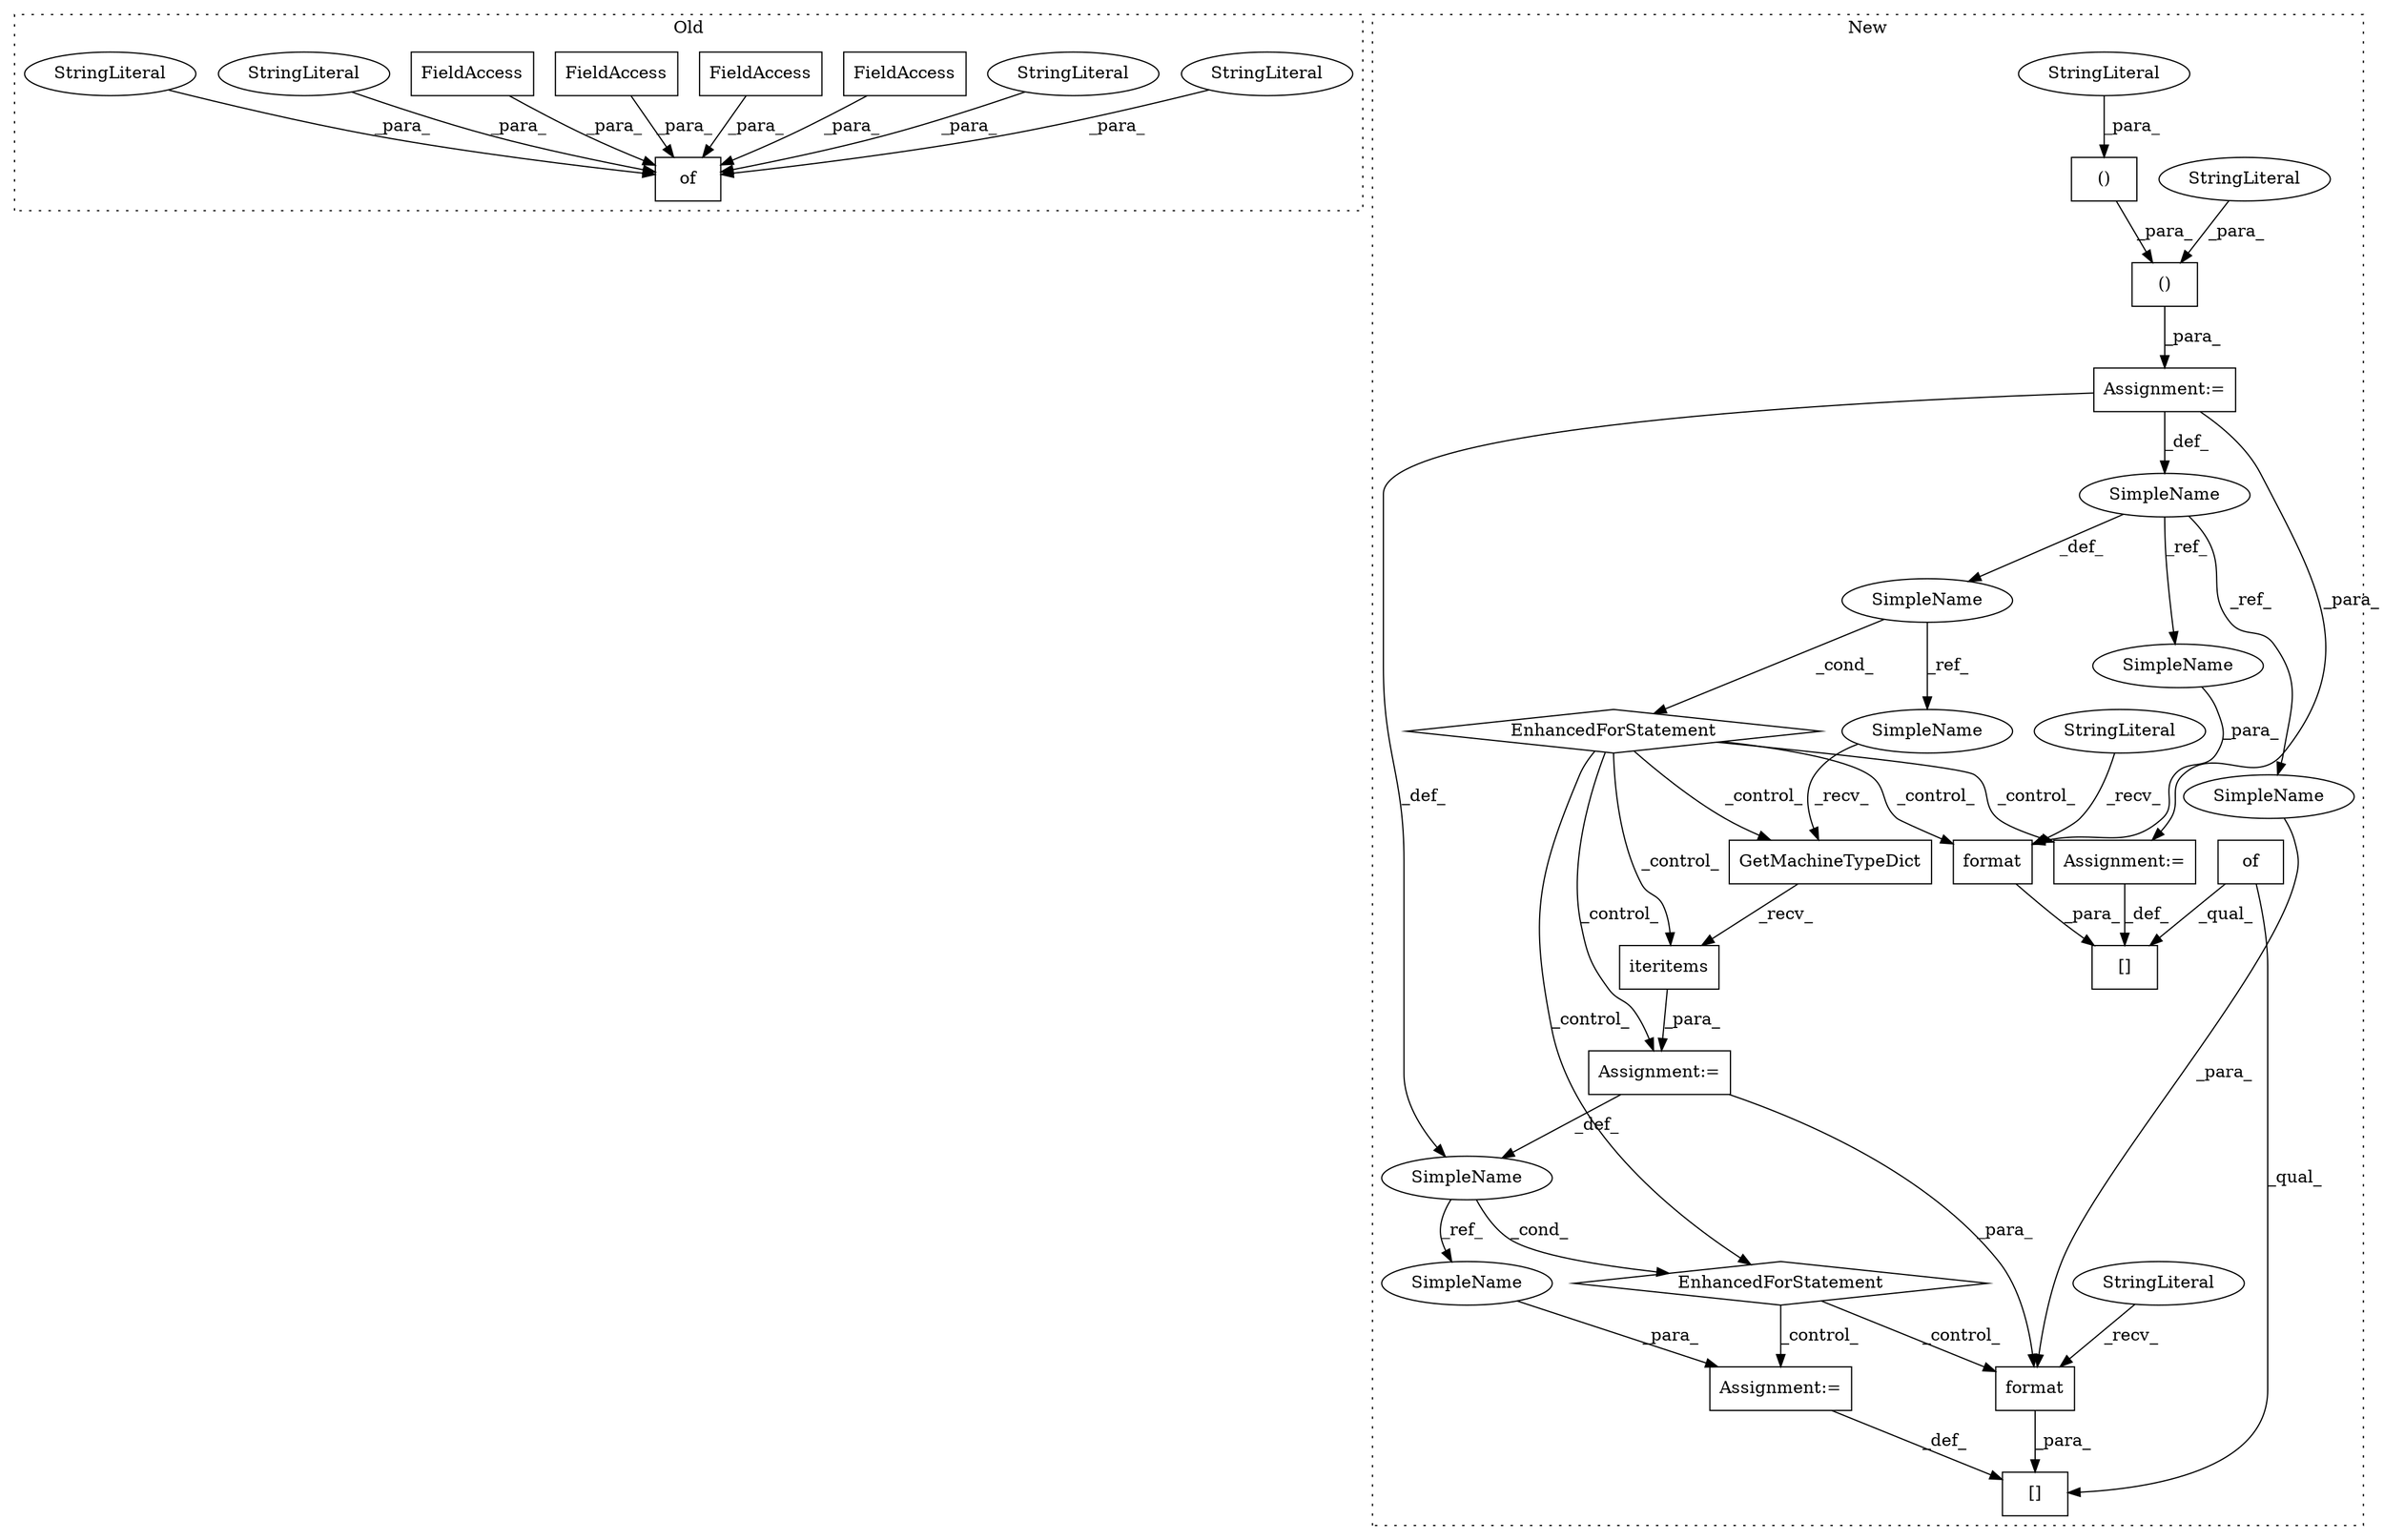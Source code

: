digraph G {
subgraph cluster0 {
1 [label="of" a="32" s="5011,5223" l="3,1" shape="box"];
7 [label="FieldAccess" a="22" s="5057" l="22" shape="box"];
13 [label="FieldAccess" a="22" s="5094" l="14" shape="box"];
14 [label="FieldAccess" a="22" s="5163" l="15" shape="box"];
15 [label="FieldAccess" a="22" s="5126" l="14" shape="box"];
27 [label="StringLiteral" a="45" s="5035" l="21" shape="ellipse"];
29 [label="StringLiteral" a="45" s="5201" l="14" shape="ellipse"];
30 [label="StringLiteral" a="45" s="5179" l="13" shape="ellipse"];
31 [label="StringLiteral" a="45" s="5141" l="21" shape="ellipse"];
label = "Old";
style="dotted";
}
subgraph cluster1 {
2 [label="iteritems" a="32" s="5441" l="11" shape="box"];
3 [label="Assignment:=" a="7" s="5340,5452" l="69,2" shape="box"];
4 [label="EnhancedForStatement" a="70" s="5340,5452" l="69,2" shape="diamond"];
5 [label="[]" a="2" s="5464,5505" l="9,1" shape="box"];
6 [label="Assignment:=" a="7" s="5506" l="1" shape="box"];
8 [label="of" a="32" s="5062,5085" l="3,1" shape="box"];
9 [label="()" a="106" s="5240" l="31" shape="box"];
10 [label="[]" a="2" s="5283,5323" l="9,1" shape="box"];
11 [label="()" a="106" s="5187" l="85" shape="box"];
12 [label="GetMachineTypeDict" a="32" s="5420" l="20" shape="box"];
16 [label="EnhancedForStatement" a="70" s="5092,5272" l="77,3" shape="diamond"];
17 [label="format" a="32" s="5483,5504" l="7,1" shape="box"];
18 [label="SimpleName" a="42" s="5152" l="12" shape="ellipse"];
19 [label="format" a="32" s="5303,5322" l="7,1" shape="box"];
20 [label="SimpleName" a="42" s="5413" l="1" shape="ellipse"];
21 [label="SimpleName" a="42" s="5173" l="2" shape="ellipse"];
22 [label="StringLiteral" a="45" s="5292" l="10" shape="ellipse"];
23 [label="Assignment:=" a="7" s="5324" l="1" shape="box"];
24 [label="StringLiteral" a="45" s="5188" l="11" shape="ellipse"];
25 [label="StringLiteral" a="45" s="5240" l="9" shape="ellipse"];
26 [label="StringLiteral" a="45" s="5473" l="9" shape="ellipse"];
28 [label="Assignment:=" a="7" s="5092,5272" l="77,3" shape="box"];
32 [label="SimpleName" a="42" s="5417" l="2" shape="ellipse"];
33 [label="SimpleName" a="42" s="5310" l="12" shape="ellipse"];
34 [label="SimpleName" a="42" s="5490" l="12" shape="ellipse"];
35 [label="SimpleName" a="42" s="5507" l="1" shape="ellipse"];
label = "New";
style="dotted";
}
2 -> 3 [label="_para_"];
3 -> 17 [label="_para_"];
3 -> 20 [label="_def_"];
4 -> 17 [label="_control_"];
4 -> 6 [label="_control_"];
6 -> 5 [label="_def_"];
7 -> 1 [label="_para_"];
8 -> 10 [label="_qual_"];
8 -> 5 [label="_qual_"];
9 -> 11 [label="_para_"];
11 -> 28 [label="_para_"];
12 -> 2 [label="_recv_"];
13 -> 1 [label="_para_"];
14 -> 1 [label="_para_"];
15 -> 1 [label="_para_"];
16 -> 2 [label="_control_"];
16 -> 23 [label="_control_"];
16 -> 3 [label="_control_"];
16 -> 4 [label="_control_"];
16 -> 12 [label="_control_"];
16 -> 19 [label="_control_"];
17 -> 5 [label="_para_"];
18 -> 33 [label="_ref_"];
18 -> 21 [label="_def_"];
18 -> 34 [label="_ref_"];
19 -> 10 [label="_para_"];
20 -> 35 [label="_ref_"];
20 -> 4 [label="_cond_"];
21 -> 32 [label="_ref_"];
21 -> 16 [label="_cond_"];
22 -> 19 [label="_recv_"];
23 -> 10 [label="_def_"];
24 -> 11 [label="_para_"];
25 -> 9 [label="_para_"];
26 -> 17 [label="_recv_"];
27 -> 1 [label="_para_"];
28 -> 23 [label="_para_"];
28 -> 20 [label="_def_"];
28 -> 18 [label="_def_"];
29 -> 1 [label="_para_"];
30 -> 1 [label="_para_"];
31 -> 1 [label="_para_"];
32 -> 12 [label="_recv_"];
33 -> 19 [label="_para_"];
34 -> 17 [label="_para_"];
35 -> 6 [label="_para_"];
}